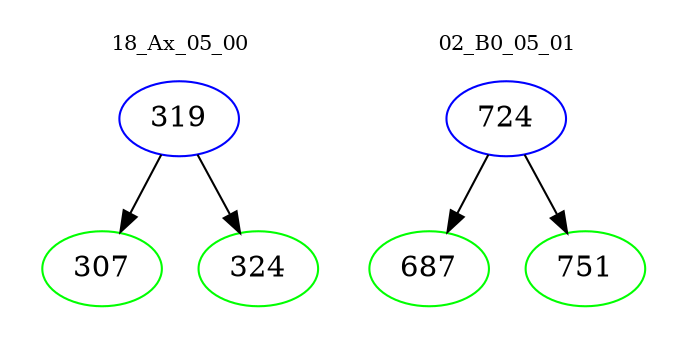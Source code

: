 digraph{
subgraph cluster_0 {
color = white
label = "18_Ax_05_00";
fontsize=10;
T0_319 [label="319", color="blue"]
T0_319 -> T0_307 [color="black"]
T0_307 [label="307", color="green"]
T0_319 -> T0_324 [color="black"]
T0_324 [label="324", color="green"]
}
subgraph cluster_1 {
color = white
label = "02_B0_05_01";
fontsize=10;
T1_724 [label="724", color="blue"]
T1_724 -> T1_687 [color="black"]
T1_687 [label="687", color="green"]
T1_724 -> T1_751 [color="black"]
T1_751 [label="751", color="green"]
}
}

